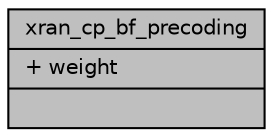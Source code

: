 digraph "xran_cp_bf_precoding"
{
 // LATEX_PDF_SIZE
  edge [fontname="Helvetica",fontsize="10",labelfontname="Helvetica",labelfontsize="10"];
  node [fontname="Helvetica",fontsize="10",shape=record];
  Node1 [label="{xran_cp_bf_precoding\n|+ weight\l|}",height=0.2,width=0.4,color="black", fillcolor="grey75", style="filled", fontcolor="black",tooltip=" "];
}
